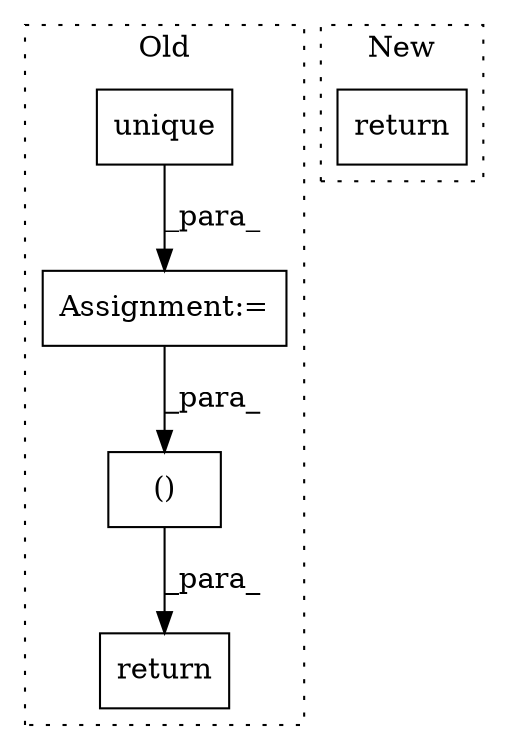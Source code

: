 digraph G {
subgraph cluster0 {
1 [label="unique" a="32" s="2715,2730" l="7,1" shape="box"];
3 [label="return" a="41" s="2857" l="12" shape="box"];
4 [label="Assignment:=" a="7" s="2697" l="1" shape="box"];
5 [label="()" a="106" s="2869" l="42" shape="box"];
label = "Old";
style="dotted";
}
subgraph cluster1 {
2 [label="return" a="41" s="2092" l="12" shape="box"];
label = "New";
style="dotted";
}
1 -> 4 [label="_para_"];
4 -> 5 [label="_para_"];
5 -> 3 [label="_para_"];
}